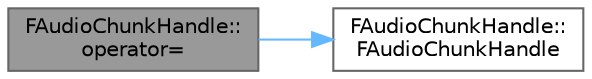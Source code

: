 digraph "FAudioChunkHandle::operator="
{
 // INTERACTIVE_SVG=YES
 // LATEX_PDF_SIZE
  bgcolor="transparent";
  edge [fontname=Helvetica,fontsize=10,labelfontname=Helvetica,labelfontsize=10];
  node [fontname=Helvetica,fontsize=10,shape=box,height=0.2,width=0.4];
  rankdir="LR";
  Node1 [id="Node000001",label="FAudioChunkHandle::\loperator=",height=0.2,width=0.4,color="gray40", fillcolor="grey60", style="filled", fontcolor="black",tooltip=" "];
  Node1 -> Node2 [id="edge1_Node000001_Node000002",color="steelblue1",style="solid",tooltip=" "];
  Node2 [id="Node000002",label="FAudioChunkHandle::\lFAudioChunkHandle",height=0.2,width=0.4,color="grey40", fillcolor="white", style="filled",URL="$da/dab/classFAudioChunkHandle.html#a173c3b54deb31db8efb88d2a7666b120",tooltip=" "];
}
